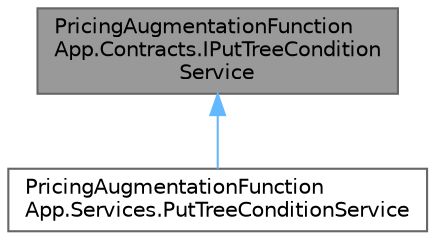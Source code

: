 digraph "PricingAugmentationFunctionApp.Contracts.IPutTreeConditionService"
{
 // LATEX_PDF_SIZE
  bgcolor="transparent";
  edge [fontname=Helvetica,fontsize=10,labelfontname=Helvetica,labelfontsize=10];
  node [fontname=Helvetica,fontsize=10,shape=box,height=0.2,width=0.4];
  Node1 [id="Node000001",label="PricingAugmentationFunction\lApp.Contracts.IPutTreeCondition\lService",height=0.2,width=0.4,color="gray40", fillcolor="grey60", style="filled", fontcolor="black",tooltip=" "];
  Node1 -> Node2 [id="edge1_Node000001_Node000002",dir="back",color="steelblue1",style="solid",tooltip=" "];
  Node2 [id="Node000002",label="PricingAugmentationFunction\lApp.Services.PutTreeConditionService",height=0.2,width=0.4,color="gray40", fillcolor="white", style="filled",URL="$class_pricing_augmentation_function_app_1_1_services_1_1_put_tree_condition_service.html",tooltip=" "];
}
